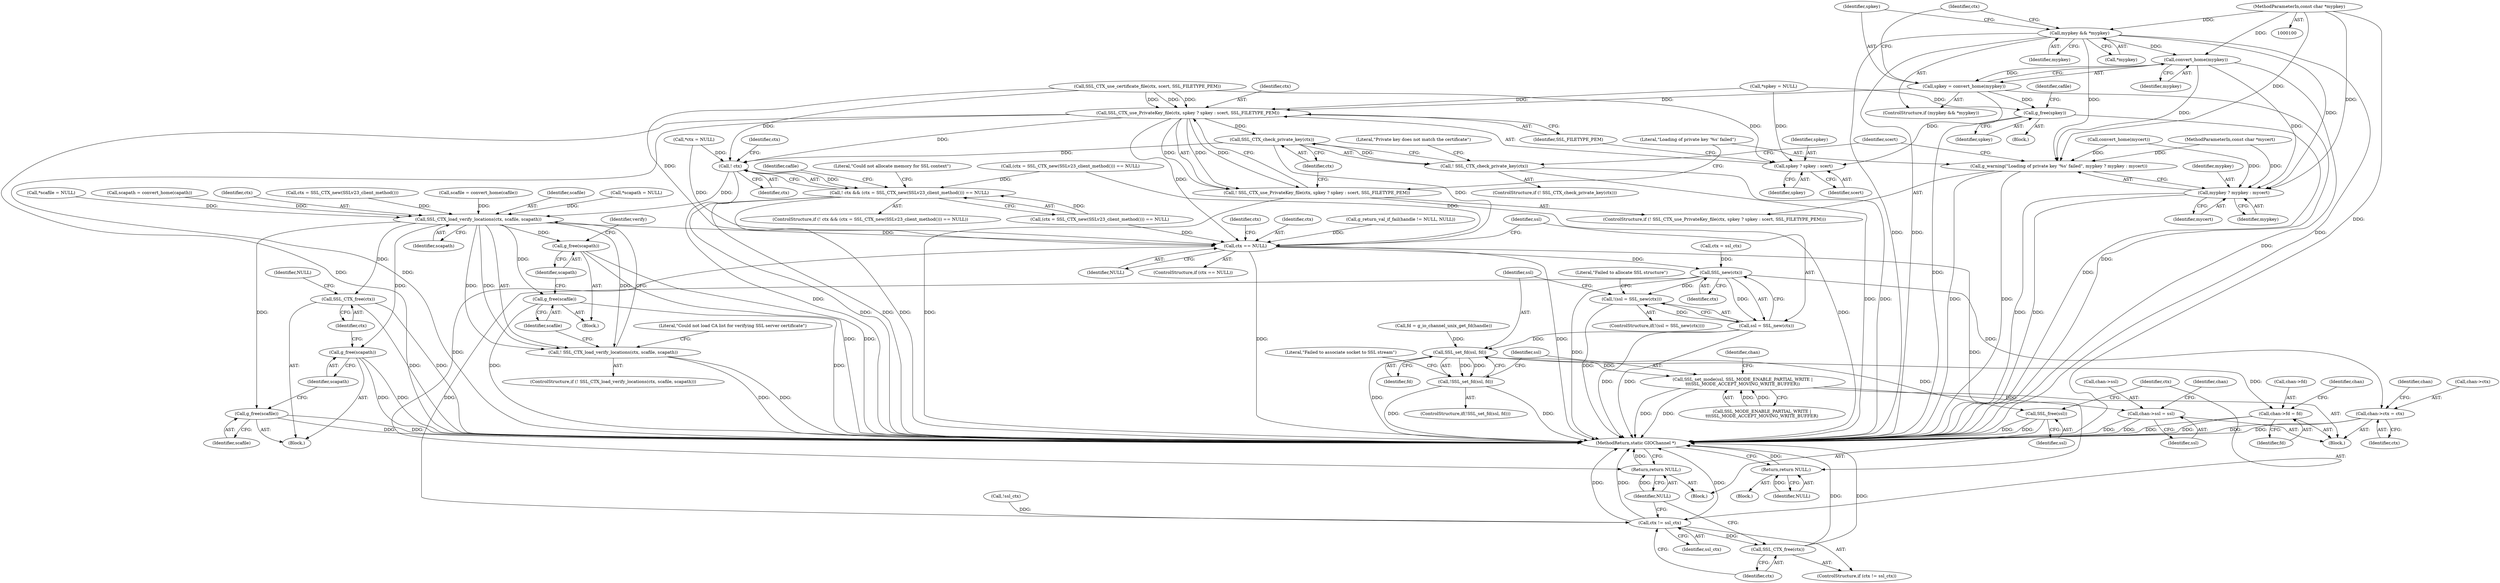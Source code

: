 digraph "0_irssi-proxy_85bbc05b21678e80423815d2ef1dfe26208491ab@pointer" {
"1000104" [label="(MethodParameterIn,const char *mypkey)"];
"1000169" [label="(Call,mypkey && *mypkey)"];
"1000175" [label="(Call,convert_home(mypkey))"];
"1000173" [label="(Call,spkey = convert_home(mypkey))"];
"1000189" [label="(Call,SSL_CTX_use_PrivateKey_file(ctx, spkey ? spkey : scert, SSL_FILETYPE_PEM))"];
"1000188" [label="(Call,! SSL_CTX_use_PrivateKey_file(ctx, spkey ? spkey : scert, SSL_FILETYPE_PEM))"];
"1000205" [label="(Call,SSL_CTX_check_private_key(ctx))"];
"1000204" [label="(Call,! SSL_CTX_check_private_key(ctx))"];
"1000234" [label="(Call,! ctx)"];
"1000233" [label="(Call,! ctx && (ctx = SSL_CTX_new(SSLv23_client_method())) == NULL)"];
"1000267" [label="(Call,SSL_CTX_load_verify_locations(ctx, scafile, scapath))"];
"1000266" [label="(Call,! SSL_CTX_load_verify_locations(ctx, scafile, scapath))"];
"1000274" [label="(Call,g_free(scafile))"];
"1000276" [label="(Call,g_free(scapath))"];
"1000278" [label="(Call,SSL_CTX_free(ctx))"];
"1000282" [label="(Call,g_free(scafile))"];
"1000284" [label="(Call,g_free(scapath))"];
"1000290" [label="(Call,ctx == NULL)"];
"1000300" [label="(Call,SSL_new(ctx))"];
"1000297" [label="(Call,!(ssl = SSL_new(ctx)))"];
"1000298" [label="(Call,ssl = SSL_new(ctx))"];
"1000309" [label="(Call,SSL_set_fd(ssl, fd))"];
"1000308" [label="(Call,!SSL_set_fd(ssl, fd))"];
"1000315" [label="(Call,SSL_free(ssl))"];
"1000325" [label="(Call,SSL_set_mode(ssl, SSL_MODE_ENABLE_PARTIAL_WRITE |\n\t\t\tSSL_MODE_ACCEPT_MOVING_WRITE_BUFFER))"];
"1000345" [label="(Call,chan->ssl = ssl)"];
"1000335" [label="(Call,chan->fd = fd)"];
"1000318" [label="(Call,ctx != ssl_ctx)"];
"1000321" [label="(Call,SSL_CTX_free(ctx))"];
"1000350" [label="(Call,chan->ctx = ctx)"];
"1000305" [label="(Return,return NULL;)"];
"1000323" [label="(Return,return NULL;)"];
"1000191" [label="(Call,spkey ? spkey : scert)"];
"1000211" [label="(Call,g_free(spkey))"];
"1000196" [label="(Call,g_warning(\"Loading of private key '%s' failed\", mypkey ? mypkey : mycert))"];
"1000198" [label="(Call,mypkey ? mypkey : mycert)"];
"1000269" [label="(Identifier,scafile)"];
"1000229" [label="(Call,*scapath = NULL)"];
"1000114" [label="(Call,*ctx = NULL)"];
"1000170" [label="(Identifier,mypkey)"];
"1000321" [label="(Call,SSL_CTX_free(ctx))"];
"1000200" [label="(Identifier,mypkey)"];
"1000284" [label="(Call,g_free(scapath))"];
"1000314" [label="(Literal,\"Failed to associate socket to SSL stream\")"];
"1000322" [label="(Identifier,ctx)"];
"1000266" [label="(Call,! SSL_CTX_load_verify_locations(ctx, scafile, scapath))"];
"1000108" [label="(Block,)"];
"1000249" [label="(Identifier,cafile)"];
"1000225" [label="(Call,*scafile = NULL)"];
"1000283" [label="(Identifier,scafile)"];
"1000210" [label="(Identifier,scert)"];
"1000331" [label="(Identifier,chan)"];
"1000171" [label="(Call,*mypkey)"];
"1000278" [label="(Call,SSL_CTX_free(ctx))"];
"1000199" [label="(Identifier,mypkey)"];
"1000212" [label="(Identifier,spkey)"];
"1000289" [label="(ControlStructure,if (ctx == NULL))"];
"1000149" [label="(Call,*spkey = NULL)"];
"1000188" [label="(Call,! SSL_CTX_use_PrivateKey_file(ctx, spkey ? spkey : scert, SSL_FILETYPE_PEM))"];
"1000305" [label="(Return,return NULL;)"];
"1000132" [label="(Call,fd = g_io_channel_unix_get_fd(handle))"];
"1000309" [label="(Call,SSL_set_fd(ssl, fd))"];
"1000234" [label="(Call,! ctx)"];
"1000317" [label="(ControlStructure,if (ctx != ssl_ctx))"];
"1000124" [label="(Call,!ssl_ctx)"];
"1000319" [label="(Identifier,ctx)"];
"1000271" [label="(Block,)"];
"1000316" [label="(Identifier,ssl)"];
"1000311" [label="(Identifier,fd)"];
"1000292" [label="(Identifier,NULL)"];
"1000275" [label="(Identifier,scafile)"];
"1000394" [label="(MethodReturn,static GIOChannel *)"];
"1000176" [label="(Identifier,mypkey)"];
"1000323" [label="(Return,return NULL;)"];
"1000310" [label="(Identifier,ssl)"];
"1000195" [label="(Identifier,SSL_FILETYPE_PEM)"];
"1000179" [label="(Call,SSL_CTX_use_certificate_file(ctx, scert, SSL_FILETYPE_PEM))"];
"1000180" [label="(Identifier,ctx)"];
"1000173" [label="(Call,spkey = convert_home(mypkey))"];
"1000325" [label="(Call,SSL_set_mode(ssl, SSL_MODE_ENABLE_PARTIAL_WRITE |\n\t\t\tSSL_MODE_ACCEPT_MOVING_WRITE_BUFFER))"];
"1000205" [label="(Call,SSL_CTX_check_private_key(ctx))"];
"1000203" [label="(ControlStructure,if (! SSL_CTX_check_private_key(ctx)))"];
"1000335" [label="(Call,chan->fd = fd)"];
"1000352" [label="(Identifier,chan)"];
"1000287" [label="(Identifier,verify)"];
"1000244" [label="(Literal,\"Could not allocate memory for SSL context\")"];
"1000190" [label="(Identifier,ctx)"];
"1000261" [label="(Call,scapath = convert_home(capath))"];
"1000304" [label="(Literal,\"Failed to allocate SSL structure\")"];
"1000302" [label="(Block,)"];
"1000143" [label="(Block,)"];
"1000308" [label="(Call,!SSL_set_fd(ssl, fd))"];
"1000216" [label="(Identifier,cafile)"];
"1000285" [label="(Identifier,scapath)"];
"1000291" [label="(Identifier,ctx)"];
"1000238" [label="(Identifier,ctx)"];
"1000175" [label="(Call,convert_home(mypkey))"];
"1000277" [label="(Identifier,scapath)"];
"1000117" [label="(Call,g_return_val_if_fail(handle != NULL, NULL))"];
"1000268" [label="(Identifier,ctx)"];
"1000191" [label="(Call,spkey ? spkey : scert)"];
"1000301" [label="(Identifier,ctx)"];
"1000273" [label="(Literal,\"Could not load CA list for verifying SSL server certificate\")"];
"1000345" [label="(Call,chan->ssl = ssl)"];
"1000232" [label="(ControlStructure,if (! ctx && (ctx = SSL_CTX_new(SSLv23_client_method())) == NULL))"];
"1000174" [label="(Identifier,spkey)"];
"1000307" [label="(ControlStructure,if(!SSL_set_fd(ssl, fd)))"];
"1000318" [label="(Call,ctx != ssl_ctx)"];
"1000324" [label="(Identifier,NULL)"];
"1000270" [label="(Identifier,scapath)"];
"1000233" [label="(Call,! ctx && (ctx = SSL_CTX_new(SSLv23_client_method())) == NULL)"];
"1000192" [label="(Identifier,spkey)"];
"1000198" [label="(Call,mypkey ? mypkey : mycert)"];
"1000208" [label="(Literal,\"Private key does not match the certificate\")"];
"1000103" [label="(MethodParameterIn,const char *mycert)"];
"1000315" [label="(Call,SSL_free(ssl))"];
"1000193" [label="(Identifier,spkey)"];
"1000306" [label="(Identifier,NULL)"];
"1000326" [label="(Identifier,ssl)"];
"1000267" [label="(Call,SSL_CTX_load_verify_locations(ctx, scafile, scapath))"];
"1000339" [label="(Identifier,fd)"];
"1000153" [label="(Call,(ctx = SSL_CTX_new(SSLv23_client_method())) == NULL)"];
"1000351" [label="(Call,chan->ctx)"];
"1000265" [label="(ControlStructure,if (! SSL_CTX_load_verify_locations(ctx, scafile, scapath)))"];
"1000204" [label="(Call,! SSL_CTX_check_private_key(ctx))"];
"1000350" [label="(Call,chan->ctx = ctx)"];
"1000201" [label="(Identifier,mycert)"];
"1000189" [label="(Call,SSL_CTX_use_PrivateKey_file(ctx, spkey ? spkey : scert, SSL_FILETYPE_PEM))"];
"1000168" [label="(ControlStructure,if (mypkey && *mypkey))"];
"1000297" [label="(Call,!(ssl = SSL_new(ctx)))"];
"1000298" [label="(Call,ssl = SSL_new(ctx))"];
"1000290" [label="(Call,ctx == NULL)"];
"1000349" [label="(Identifier,ssl)"];
"1000300" [label="(Call,SSL_new(ctx))"];
"1000346" [label="(Call,chan->ssl)"];
"1000197" [label="(Literal,\"Loading of private key '%s' failed\")"];
"1000281" [label="(Identifier,NULL)"];
"1000276" [label="(Call,g_free(scapath))"];
"1000357" [label="(Identifier,chan)"];
"1000299" [label="(Identifier,ssl)"];
"1000223" [label="(Block,)"];
"1000237" [label="(Call,ctx = SSL_CTX_new(SSLv23_client_method()))"];
"1000169" [label="(Call,mypkey && *mypkey)"];
"1000296" [label="(ControlStructure,if(!(ssl = SSL_new(ctx))))"];
"1000235" [label="(Identifier,ctx)"];
"1000274" [label="(Call,g_free(scafile))"];
"1000194" [label="(Identifier,scert)"];
"1000166" [label="(Call,convert_home(mycert))"];
"1000293" [label="(Call,ctx = ssl_ctx)"];
"1000327" [label="(Call,SSL_MODE_ENABLE_PARTIAL_WRITE |\n\t\t\tSSL_MODE_ACCEPT_MOVING_WRITE_BUFFER)"];
"1000206" [label="(Identifier,ctx)"];
"1000187" [label="(ControlStructure,if (! SSL_CTX_use_PrivateKey_file(ctx, spkey ? spkey : scert, SSL_FILETYPE_PEM)))"];
"1000336" [label="(Call,chan->fd)"];
"1000252" [label="(Call,scafile = convert_home(cafile))"];
"1000279" [label="(Identifier,ctx)"];
"1000354" [label="(Identifier,ctx)"];
"1000294" [label="(Identifier,ctx)"];
"1000342" [label="(Identifier,chan)"];
"1000236" [label="(Call,(ctx = SSL_CTX_new(SSLv23_client_method())) == NULL)"];
"1000312" [label="(Block,)"];
"1000282" [label="(Call,g_free(scafile))"];
"1000104" [label="(MethodParameterIn,const char *mypkey)"];
"1000196" [label="(Call,g_warning(\"Loading of private key '%s' failed\", mypkey ? mypkey : mycert))"];
"1000320" [label="(Identifier,ssl_ctx)"];
"1000211" [label="(Call,g_free(spkey))"];
"1000104" -> "1000100"  [label="AST: "];
"1000104" -> "1000394"  [label="DDG: "];
"1000104" -> "1000169"  [label="DDG: "];
"1000104" -> "1000175"  [label="DDG: "];
"1000104" -> "1000196"  [label="DDG: "];
"1000104" -> "1000198"  [label="DDG: "];
"1000169" -> "1000168"  [label="AST: "];
"1000169" -> "1000170"  [label="CFG: "];
"1000169" -> "1000171"  [label="CFG: "];
"1000170" -> "1000169"  [label="AST: "];
"1000171" -> "1000169"  [label="AST: "];
"1000174" -> "1000169"  [label="CFG: "];
"1000180" -> "1000169"  [label="CFG: "];
"1000169" -> "1000394"  [label="DDG: "];
"1000169" -> "1000394"  [label="DDG: "];
"1000169" -> "1000394"  [label="DDG: "];
"1000169" -> "1000175"  [label="DDG: "];
"1000169" -> "1000196"  [label="DDG: "];
"1000169" -> "1000198"  [label="DDG: "];
"1000175" -> "1000173"  [label="AST: "];
"1000175" -> "1000176"  [label="CFG: "];
"1000176" -> "1000175"  [label="AST: "];
"1000173" -> "1000175"  [label="CFG: "];
"1000175" -> "1000394"  [label="DDG: "];
"1000175" -> "1000173"  [label="DDG: "];
"1000175" -> "1000196"  [label="DDG: "];
"1000175" -> "1000198"  [label="DDG: "];
"1000173" -> "1000168"  [label="AST: "];
"1000174" -> "1000173"  [label="AST: "];
"1000180" -> "1000173"  [label="CFG: "];
"1000173" -> "1000394"  [label="DDG: "];
"1000173" -> "1000189"  [label="DDG: "];
"1000173" -> "1000191"  [label="DDG: "];
"1000173" -> "1000211"  [label="DDG: "];
"1000189" -> "1000188"  [label="AST: "];
"1000189" -> "1000195"  [label="CFG: "];
"1000190" -> "1000189"  [label="AST: "];
"1000191" -> "1000189"  [label="AST: "];
"1000195" -> "1000189"  [label="AST: "];
"1000188" -> "1000189"  [label="CFG: "];
"1000189" -> "1000394"  [label="DDG: "];
"1000189" -> "1000394"  [label="DDG: "];
"1000189" -> "1000188"  [label="DDG: "];
"1000189" -> "1000188"  [label="DDG: "];
"1000189" -> "1000188"  [label="DDG: "];
"1000179" -> "1000189"  [label="DDG: "];
"1000179" -> "1000189"  [label="DDG: "];
"1000179" -> "1000189"  [label="DDG: "];
"1000149" -> "1000189"  [label="DDG: "];
"1000189" -> "1000205"  [label="DDG: "];
"1000189" -> "1000234"  [label="DDG: "];
"1000189" -> "1000290"  [label="DDG: "];
"1000188" -> "1000187"  [label="AST: "];
"1000197" -> "1000188"  [label="CFG: "];
"1000206" -> "1000188"  [label="CFG: "];
"1000188" -> "1000394"  [label="DDG: "];
"1000188" -> "1000394"  [label="DDG: "];
"1000205" -> "1000204"  [label="AST: "];
"1000205" -> "1000206"  [label="CFG: "];
"1000206" -> "1000205"  [label="AST: "];
"1000204" -> "1000205"  [label="CFG: "];
"1000205" -> "1000204"  [label="DDG: "];
"1000205" -> "1000234"  [label="DDG: "];
"1000205" -> "1000290"  [label="DDG: "];
"1000204" -> "1000203"  [label="AST: "];
"1000208" -> "1000204"  [label="CFG: "];
"1000210" -> "1000204"  [label="CFG: "];
"1000204" -> "1000394"  [label="DDG: "];
"1000204" -> "1000394"  [label="DDG: "];
"1000234" -> "1000233"  [label="AST: "];
"1000234" -> "1000235"  [label="CFG: "];
"1000235" -> "1000234"  [label="AST: "];
"1000238" -> "1000234"  [label="CFG: "];
"1000233" -> "1000234"  [label="CFG: "];
"1000234" -> "1000394"  [label="DDG: "];
"1000234" -> "1000233"  [label="DDG: "];
"1000114" -> "1000234"  [label="DDG: "];
"1000179" -> "1000234"  [label="DDG: "];
"1000234" -> "1000267"  [label="DDG: "];
"1000233" -> "1000232"  [label="AST: "];
"1000233" -> "1000236"  [label="CFG: "];
"1000236" -> "1000233"  [label="AST: "];
"1000244" -> "1000233"  [label="CFG: "];
"1000249" -> "1000233"  [label="CFG: "];
"1000233" -> "1000394"  [label="DDG: "];
"1000233" -> "1000394"  [label="DDG: "];
"1000233" -> "1000394"  [label="DDG: "];
"1000153" -> "1000233"  [label="DDG: "];
"1000236" -> "1000233"  [label="DDG: "];
"1000267" -> "1000266"  [label="AST: "];
"1000267" -> "1000270"  [label="CFG: "];
"1000268" -> "1000267"  [label="AST: "];
"1000269" -> "1000267"  [label="AST: "];
"1000270" -> "1000267"  [label="AST: "];
"1000266" -> "1000267"  [label="CFG: "];
"1000267" -> "1000266"  [label="DDG: "];
"1000267" -> "1000266"  [label="DDG: "];
"1000267" -> "1000266"  [label="DDG: "];
"1000237" -> "1000267"  [label="DDG: "];
"1000252" -> "1000267"  [label="DDG: "];
"1000225" -> "1000267"  [label="DDG: "];
"1000261" -> "1000267"  [label="DDG: "];
"1000229" -> "1000267"  [label="DDG: "];
"1000267" -> "1000274"  [label="DDG: "];
"1000267" -> "1000276"  [label="DDG: "];
"1000267" -> "1000278"  [label="DDG: "];
"1000267" -> "1000282"  [label="DDG: "];
"1000267" -> "1000284"  [label="DDG: "];
"1000267" -> "1000290"  [label="DDG: "];
"1000266" -> "1000265"  [label="AST: "];
"1000273" -> "1000266"  [label="CFG: "];
"1000283" -> "1000266"  [label="CFG: "];
"1000266" -> "1000394"  [label="DDG: "];
"1000266" -> "1000394"  [label="DDG: "];
"1000274" -> "1000271"  [label="AST: "];
"1000274" -> "1000275"  [label="CFG: "];
"1000275" -> "1000274"  [label="AST: "];
"1000277" -> "1000274"  [label="CFG: "];
"1000274" -> "1000394"  [label="DDG: "];
"1000274" -> "1000394"  [label="DDG: "];
"1000276" -> "1000271"  [label="AST: "];
"1000276" -> "1000277"  [label="CFG: "];
"1000277" -> "1000276"  [label="AST: "];
"1000279" -> "1000276"  [label="CFG: "];
"1000276" -> "1000394"  [label="DDG: "];
"1000276" -> "1000394"  [label="DDG: "];
"1000278" -> "1000271"  [label="AST: "];
"1000278" -> "1000279"  [label="CFG: "];
"1000279" -> "1000278"  [label="AST: "];
"1000281" -> "1000278"  [label="CFG: "];
"1000278" -> "1000394"  [label="DDG: "];
"1000278" -> "1000394"  [label="DDG: "];
"1000282" -> "1000223"  [label="AST: "];
"1000282" -> "1000283"  [label="CFG: "];
"1000283" -> "1000282"  [label="AST: "];
"1000285" -> "1000282"  [label="CFG: "];
"1000282" -> "1000394"  [label="DDG: "];
"1000282" -> "1000394"  [label="DDG: "];
"1000284" -> "1000223"  [label="AST: "];
"1000284" -> "1000285"  [label="CFG: "];
"1000285" -> "1000284"  [label="AST: "];
"1000287" -> "1000284"  [label="CFG: "];
"1000284" -> "1000394"  [label="DDG: "];
"1000284" -> "1000394"  [label="DDG: "];
"1000290" -> "1000289"  [label="AST: "];
"1000290" -> "1000292"  [label="CFG: "];
"1000291" -> "1000290"  [label="AST: "];
"1000292" -> "1000290"  [label="AST: "];
"1000294" -> "1000290"  [label="CFG: "];
"1000299" -> "1000290"  [label="CFG: "];
"1000290" -> "1000394"  [label="DDG: "];
"1000290" -> "1000394"  [label="DDG: "];
"1000114" -> "1000290"  [label="DDG: "];
"1000179" -> "1000290"  [label="DDG: "];
"1000153" -> "1000290"  [label="DDG: "];
"1000117" -> "1000290"  [label="DDG: "];
"1000236" -> "1000290"  [label="DDG: "];
"1000290" -> "1000300"  [label="DDG: "];
"1000290" -> "1000305"  [label="DDG: "];
"1000290" -> "1000323"  [label="DDG: "];
"1000300" -> "1000298"  [label="AST: "];
"1000300" -> "1000301"  [label="CFG: "];
"1000301" -> "1000300"  [label="AST: "];
"1000298" -> "1000300"  [label="CFG: "];
"1000300" -> "1000394"  [label="DDG: "];
"1000300" -> "1000297"  [label="DDG: "];
"1000300" -> "1000298"  [label="DDG: "];
"1000293" -> "1000300"  [label="DDG: "];
"1000300" -> "1000318"  [label="DDG: "];
"1000300" -> "1000350"  [label="DDG: "];
"1000297" -> "1000296"  [label="AST: "];
"1000297" -> "1000298"  [label="CFG: "];
"1000298" -> "1000297"  [label="AST: "];
"1000304" -> "1000297"  [label="CFG: "];
"1000310" -> "1000297"  [label="CFG: "];
"1000297" -> "1000394"  [label="DDG: "];
"1000298" -> "1000297"  [label="DDG: "];
"1000299" -> "1000298"  [label="AST: "];
"1000298" -> "1000394"  [label="DDG: "];
"1000298" -> "1000394"  [label="DDG: "];
"1000298" -> "1000309"  [label="DDG: "];
"1000309" -> "1000308"  [label="AST: "];
"1000309" -> "1000311"  [label="CFG: "];
"1000310" -> "1000309"  [label="AST: "];
"1000311" -> "1000309"  [label="AST: "];
"1000308" -> "1000309"  [label="CFG: "];
"1000309" -> "1000394"  [label="DDG: "];
"1000309" -> "1000308"  [label="DDG: "];
"1000309" -> "1000308"  [label="DDG: "];
"1000132" -> "1000309"  [label="DDG: "];
"1000309" -> "1000315"  [label="DDG: "];
"1000309" -> "1000325"  [label="DDG: "];
"1000309" -> "1000335"  [label="DDG: "];
"1000308" -> "1000307"  [label="AST: "];
"1000314" -> "1000308"  [label="CFG: "];
"1000326" -> "1000308"  [label="CFG: "];
"1000308" -> "1000394"  [label="DDG: "];
"1000308" -> "1000394"  [label="DDG: "];
"1000315" -> "1000312"  [label="AST: "];
"1000315" -> "1000316"  [label="CFG: "];
"1000316" -> "1000315"  [label="AST: "];
"1000319" -> "1000315"  [label="CFG: "];
"1000315" -> "1000394"  [label="DDG: "];
"1000315" -> "1000394"  [label="DDG: "];
"1000325" -> "1000108"  [label="AST: "];
"1000325" -> "1000327"  [label="CFG: "];
"1000326" -> "1000325"  [label="AST: "];
"1000327" -> "1000325"  [label="AST: "];
"1000331" -> "1000325"  [label="CFG: "];
"1000325" -> "1000394"  [label="DDG: "];
"1000325" -> "1000394"  [label="DDG: "];
"1000327" -> "1000325"  [label="DDG: "];
"1000327" -> "1000325"  [label="DDG: "];
"1000325" -> "1000345"  [label="DDG: "];
"1000345" -> "1000108"  [label="AST: "];
"1000345" -> "1000349"  [label="CFG: "];
"1000346" -> "1000345"  [label="AST: "];
"1000349" -> "1000345"  [label="AST: "];
"1000352" -> "1000345"  [label="CFG: "];
"1000345" -> "1000394"  [label="DDG: "];
"1000345" -> "1000394"  [label="DDG: "];
"1000335" -> "1000108"  [label="AST: "];
"1000335" -> "1000339"  [label="CFG: "];
"1000336" -> "1000335"  [label="AST: "];
"1000339" -> "1000335"  [label="AST: "];
"1000342" -> "1000335"  [label="CFG: "];
"1000335" -> "1000394"  [label="DDG: "];
"1000335" -> "1000394"  [label="DDG: "];
"1000318" -> "1000317"  [label="AST: "];
"1000318" -> "1000320"  [label="CFG: "];
"1000319" -> "1000318"  [label="AST: "];
"1000320" -> "1000318"  [label="AST: "];
"1000322" -> "1000318"  [label="CFG: "];
"1000324" -> "1000318"  [label="CFG: "];
"1000318" -> "1000394"  [label="DDG: "];
"1000318" -> "1000394"  [label="DDG: "];
"1000318" -> "1000394"  [label="DDG: "];
"1000124" -> "1000318"  [label="DDG: "];
"1000318" -> "1000321"  [label="DDG: "];
"1000321" -> "1000317"  [label="AST: "];
"1000321" -> "1000322"  [label="CFG: "];
"1000322" -> "1000321"  [label="AST: "];
"1000324" -> "1000321"  [label="CFG: "];
"1000321" -> "1000394"  [label="DDG: "];
"1000321" -> "1000394"  [label="DDG: "];
"1000350" -> "1000108"  [label="AST: "];
"1000350" -> "1000354"  [label="CFG: "];
"1000351" -> "1000350"  [label="AST: "];
"1000354" -> "1000350"  [label="AST: "];
"1000357" -> "1000350"  [label="CFG: "];
"1000350" -> "1000394"  [label="DDG: "];
"1000350" -> "1000394"  [label="DDG: "];
"1000305" -> "1000302"  [label="AST: "];
"1000305" -> "1000306"  [label="CFG: "];
"1000306" -> "1000305"  [label="AST: "];
"1000394" -> "1000305"  [label="CFG: "];
"1000305" -> "1000394"  [label="DDG: "];
"1000306" -> "1000305"  [label="DDG: "];
"1000323" -> "1000312"  [label="AST: "];
"1000323" -> "1000324"  [label="CFG: "];
"1000324" -> "1000323"  [label="AST: "];
"1000394" -> "1000323"  [label="CFG: "];
"1000323" -> "1000394"  [label="DDG: "];
"1000324" -> "1000323"  [label="DDG: "];
"1000191" -> "1000193"  [label="CFG: "];
"1000191" -> "1000194"  [label="CFG: "];
"1000192" -> "1000191"  [label="AST: "];
"1000193" -> "1000191"  [label="AST: "];
"1000194" -> "1000191"  [label="AST: "];
"1000195" -> "1000191"  [label="CFG: "];
"1000149" -> "1000191"  [label="DDG: "];
"1000179" -> "1000191"  [label="DDG: "];
"1000211" -> "1000143"  [label="AST: "];
"1000211" -> "1000212"  [label="CFG: "];
"1000212" -> "1000211"  [label="AST: "];
"1000216" -> "1000211"  [label="CFG: "];
"1000211" -> "1000394"  [label="DDG: "];
"1000211" -> "1000394"  [label="DDG: "];
"1000149" -> "1000211"  [label="DDG: "];
"1000196" -> "1000187"  [label="AST: "];
"1000196" -> "1000198"  [label="CFG: "];
"1000197" -> "1000196"  [label="AST: "];
"1000198" -> "1000196"  [label="AST: "];
"1000210" -> "1000196"  [label="CFG: "];
"1000196" -> "1000394"  [label="DDG: "];
"1000196" -> "1000394"  [label="DDG: "];
"1000166" -> "1000196"  [label="DDG: "];
"1000103" -> "1000196"  [label="DDG: "];
"1000198" -> "1000200"  [label="CFG: "];
"1000198" -> "1000201"  [label="CFG: "];
"1000199" -> "1000198"  [label="AST: "];
"1000200" -> "1000198"  [label="AST: "];
"1000201" -> "1000198"  [label="AST: "];
"1000198" -> "1000394"  [label="DDG: "];
"1000198" -> "1000394"  [label="DDG: "];
"1000166" -> "1000198"  [label="DDG: "];
"1000103" -> "1000198"  [label="DDG: "];
}
